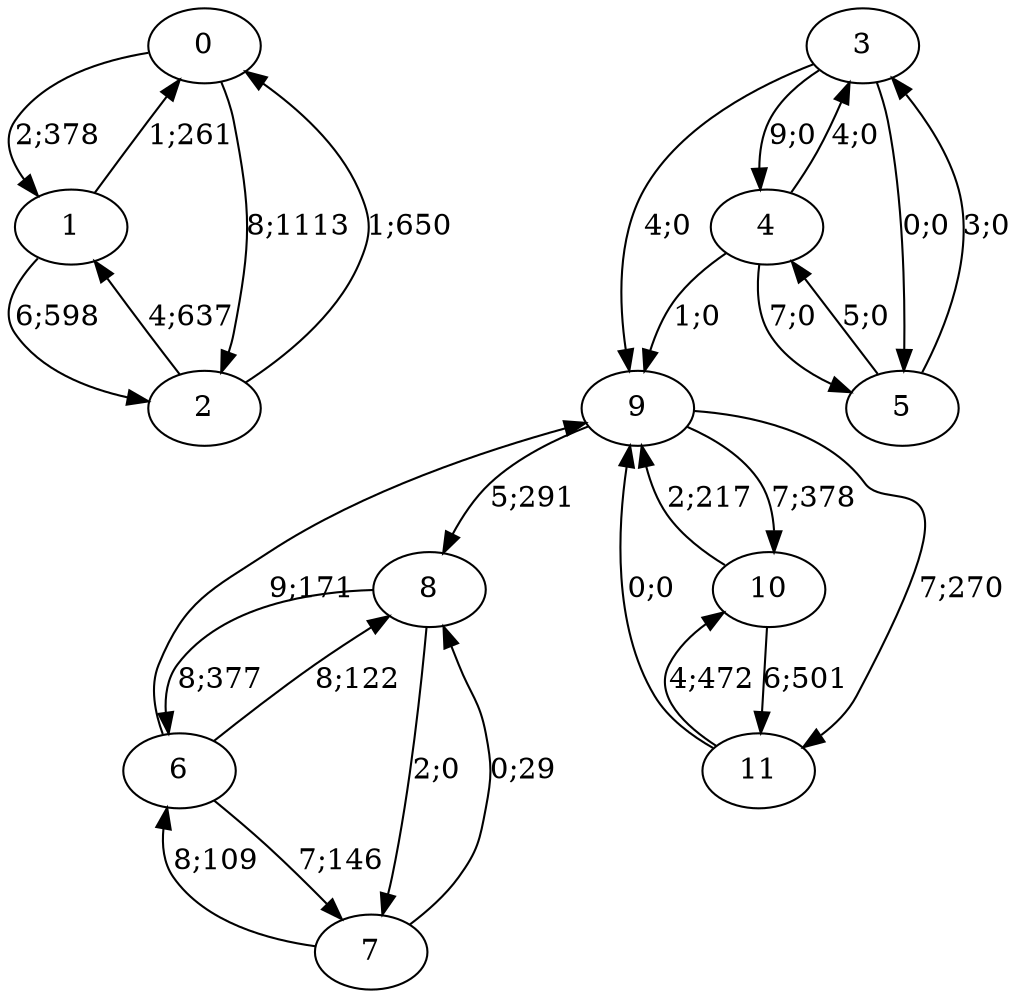 digraph graph9366 {


0 -> 1 [color=black,label="2;378"]
0 -> 2 [color=black,label="8;1113"]


1 -> 0 [color=black,label="1;261"]
1 -> 2 [color=black,label="6;598"]


2 -> 0 [color=black,label="1;650"]
2 -> 1 [color=black,label="4;637"]






































9 -> 8 [color=black,label="5;291"]
9 -> 10 [color=black,label="7;378"]
9 -> 11 [color=black,label="7;270"]


10 -> 9 [color=black,label="2;217"]
10 -> 11 [color=black,label="6;501"]


11 -> 9 [color=black,label="0;0"]
11 -> 10 [color=black,label="4;472"]














6 -> 9 [color=black,label="9;171"]
6 -> 7 [color=black,label="7;146"]
6 -> 8 [color=black,label="8;122"]


7 -> 6 [color=black,label="8;109"]
7 -> 8 [color=black,label="0;29"]


8 -> 6 [color=black,label="8;377"]
8 -> 7 [color=black,label="2;0"]














3 -> 9 [color=black,label="4;0"]
3 -> 4 [color=black,label="9;0"]
3 -> 5 [color=black,label="0;0"]


4 -> 9 [color=black,label="1;0"]
4 -> 3 [color=black,label="4;0"]
4 -> 5 [color=black,label="7;0"]


5 -> 3 [color=black,label="3;0"]
5 -> 4 [color=black,label="5;0"]













}
